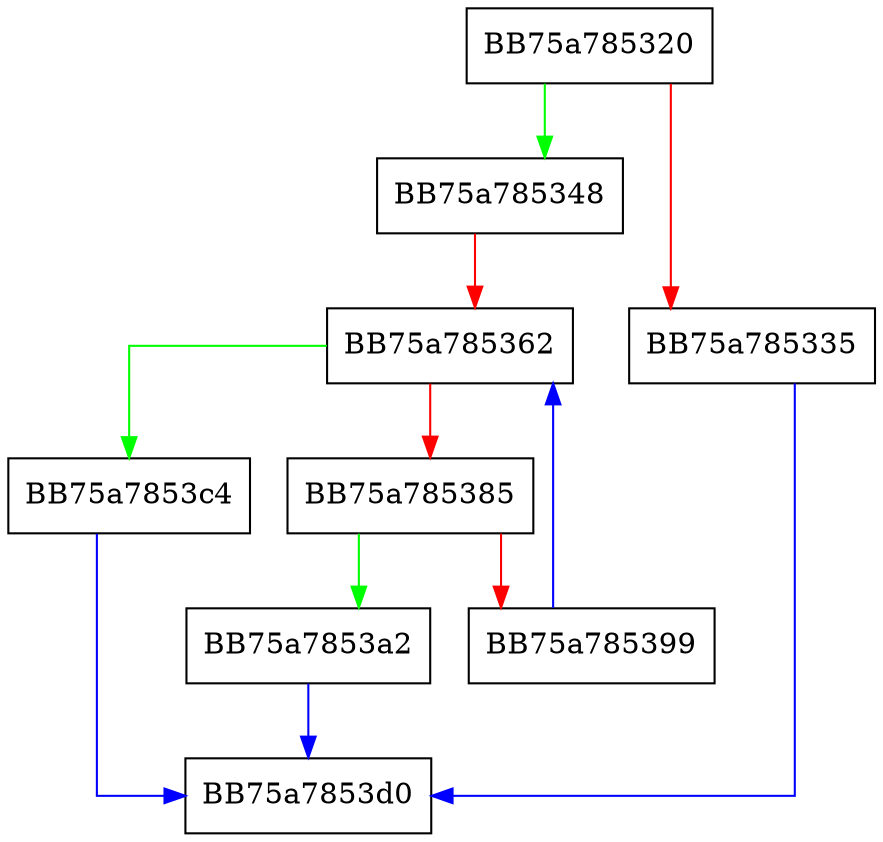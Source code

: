 digraph getArrayObject {
  node [shape="box"];
  graph [splines=ortho];
  BB75a785320 -> BB75a785348 [color="green"];
  BB75a785320 -> BB75a785335 [color="red"];
  BB75a785335 -> BB75a7853d0 [color="blue"];
  BB75a785348 -> BB75a785362 [color="red"];
  BB75a785362 -> BB75a7853c4 [color="green"];
  BB75a785362 -> BB75a785385 [color="red"];
  BB75a785385 -> BB75a7853a2 [color="green"];
  BB75a785385 -> BB75a785399 [color="red"];
  BB75a785399 -> BB75a785362 [color="blue"];
  BB75a7853a2 -> BB75a7853d0 [color="blue"];
  BB75a7853c4 -> BB75a7853d0 [color="blue"];
}